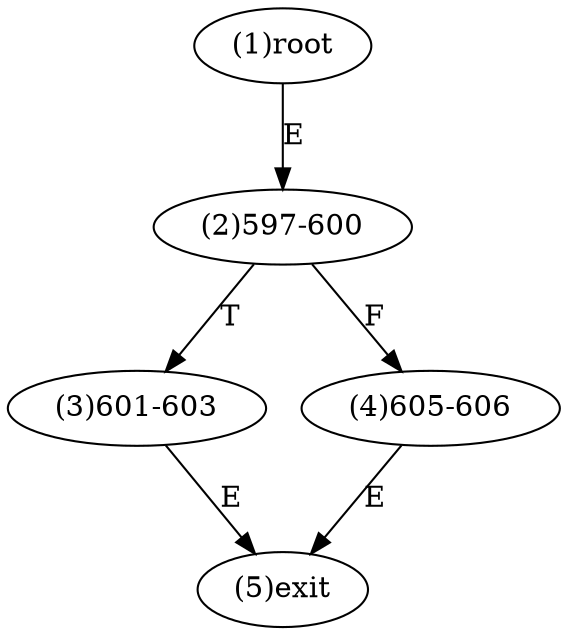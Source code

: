 digraph "" { 
1[ label="(1)root"];
2[ label="(2)597-600"];
3[ label="(3)601-603"];
4[ label="(4)605-606"];
5[ label="(5)exit"];
1->2[ label="E"];
2->4[ label="F"];
2->3[ label="T"];
3->5[ label="E"];
4->5[ label="E"];
}